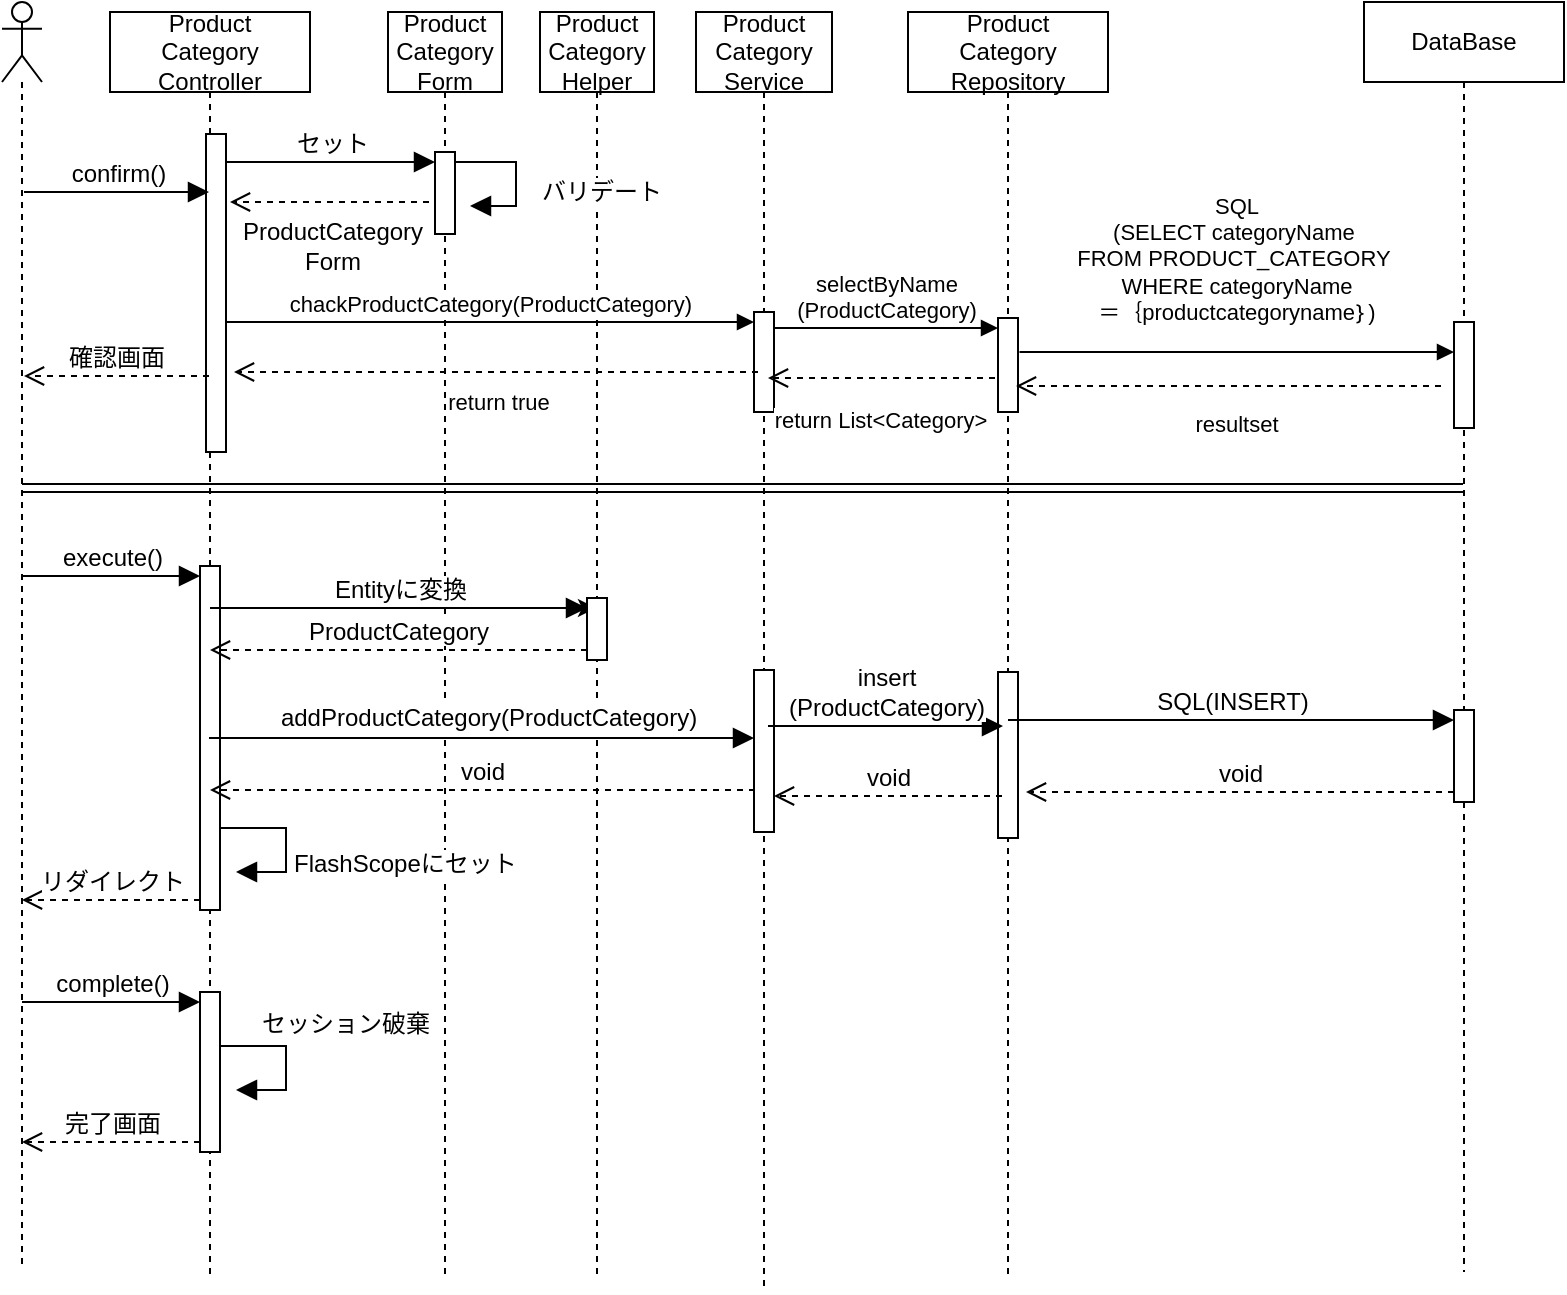 <mxfile>
    <diagram id="l0ba4gm8rq2NGziQEH8P" name="ページ3">
        <mxGraphModel dx="913" dy="419" grid="0" gridSize="10" guides="1" tooltips="1" connect="1" arrows="1" fold="1" page="0" pageScale="1" pageWidth="827" pageHeight="1169" math="0" shadow="0">
            <root>
                <mxCell id="0"/>
                <mxCell id="1" parent="0"/>
                <mxCell id="houy_Up9C2UZ-9tv4yLi-1" value="" style="shape=umlLifeline;perimeter=lifelinePerimeter;whiteSpace=wrap;html=1;container=1;dropTarget=0;collapsible=0;recursiveResize=0;outlineConnect=0;portConstraint=eastwest;newEdgeStyle={&quot;curved&quot;:0,&quot;rounded&quot;:0};participant=umlActor;" parent="1" vertex="1">
                    <mxGeometry x="9" y="10" width="20" height="633" as="geometry"/>
                </mxCell>
                <mxCell id="houy_Up9C2UZ-9tv4yLi-2" value="Product&lt;br&gt;Category&lt;br&gt;&lt;div&gt;Controller&lt;/div&gt;" style="shape=umlLifeline;perimeter=lifelinePerimeter;whiteSpace=wrap;html=1;container=1;dropTarget=0;collapsible=0;recursiveResize=0;outlineConnect=0;portConstraint=eastwest;newEdgeStyle={&quot;curved&quot;:0,&quot;rounded&quot;:0};" parent="1" vertex="1">
                    <mxGeometry x="63" y="15" width="100" height="632" as="geometry"/>
                </mxCell>
                <mxCell id="houy_Up9C2UZ-9tv4yLi-35" value="" style="html=1;points=[[0,0,0,0,5],[0,1,0,0,-5],[1,0,0,0,5],[1,1,0,0,-5]];perimeter=orthogonalPerimeter;outlineConnect=0;targetShapes=umlLifeline;portConstraint=eastwest;newEdgeStyle={&quot;curved&quot;:0,&quot;rounded&quot;:0};" parent="houy_Up9C2UZ-9tv4yLi-2" vertex="1">
                    <mxGeometry x="48" y="61" width="10" height="159" as="geometry"/>
                </mxCell>
                <mxCell id="houy_Up9C2UZ-9tv4yLi-47" value="" style="html=1;points=[[0,0,0,0,5],[0,1,0,0,-5],[1,0,0,0,5],[1,1,0,0,-5]];perimeter=orthogonalPerimeter;outlineConnect=0;targetShapes=umlLifeline;portConstraint=eastwest;newEdgeStyle={&quot;curved&quot;:0,&quot;rounded&quot;:0};" parent="houy_Up9C2UZ-9tv4yLi-2" vertex="1">
                    <mxGeometry x="45" y="277" width="10" height="172" as="geometry"/>
                </mxCell>
                <mxCell id="houy_Up9C2UZ-9tv4yLi-56" value="" style="html=1;points=[[0,0,0,0,5],[0,1,0,0,-5],[1,0,0,0,5],[1,1,0,0,-5]];perimeter=orthogonalPerimeter;outlineConnect=0;targetShapes=umlLifeline;portConstraint=eastwest;newEdgeStyle={&quot;curved&quot;:0,&quot;rounded&quot;:0};" parent="houy_Up9C2UZ-9tv4yLi-2" vertex="1">
                    <mxGeometry x="45" y="490" width="10" height="80" as="geometry"/>
                </mxCell>
                <mxCell id="houy_Up9C2UZ-9tv4yLi-10" value="Product&lt;br&gt;Category&lt;br&gt;&lt;div&gt;Service&lt;/div&gt;" style="shape=umlLifeline;perimeter=lifelinePerimeter;whiteSpace=wrap;html=1;container=1;dropTarget=0;collapsible=0;recursiveResize=0;outlineConnect=0;portConstraint=eastwest;newEdgeStyle={&quot;curved&quot;:0,&quot;rounded&quot;:0};" parent="1" vertex="1">
                    <mxGeometry x="356" y="15" width="68" height="640" as="geometry"/>
                </mxCell>
                <mxCell id="houy_Up9C2UZ-9tv4yLi-53" value="" style="html=1;points=[[0,0,0,0,5],[0,1,0,0,-5],[1,0,0,0,5],[1,1,0,0,-5]];perimeter=orthogonalPerimeter;outlineConnect=0;targetShapes=umlLifeline;portConstraint=eastwest;newEdgeStyle={&quot;curved&quot;:0,&quot;rounded&quot;:0};" parent="houy_Up9C2UZ-9tv4yLi-10" vertex="1">
                    <mxGeometry x="29" y="329" width="10" height="81" as="geometry"/>
                </mxCell>
                <mxCell id="4" value="" style="html=1;points=[[0,0,0,0,5],[0,1,0,0,-5],[1,0,0,0,5],[1,1,0,0,-5]];perimeter=orthogonalPerimeter;outlineConnect=0;targetShapes=umlLifeline;portConstraint=eastwest;newEdgeStyle={&quot;curved&quot;:0,&quot;rounded&quot;:0};" vertex="1" parent="houy_Up9C2UZ-9tv4yLi-10">
                    <mxGeometry x="29" y="150" width="10" height="50" as="geometry"/>
                </mxCell>
                <mxCell id="houy_Up9C2UZ-9tv4yLi-14" value="Product&lt;div&gt;Category&lt;/div&gt;&lt;div&gt;Repository&lt;/div&gt;" style="shape=umlLifeline;perimeter=lifelinePerimeter;whiteSpace=wrap;html=1;container=1;dropTarget=0;collapsible=0;recursiveResize=0;outlineConnect=0;portConstraint=eastwest;newEdgeStyle={&quot;curved&quot;:0,&quot;rounded&quot;:0};" parent="1" vertex="1">
                    <mxGeometry x="462" y="15" width="100" height="634" as="geometry"/>
                </mxCell>
                <mxCell id="7" value="" style="html=1;points=[[0,0,0,0,5],[0,1,0,0,-5],[1,0,0,0,5],[1,1,0,0,-5]];perimeter=orthogonalPerimeter;outlineConnect=0;targetShapes=umlLifeline;portConstraint=eastwest;newEdgeStyle={&quot;curved&quot;:0,&quot;rounded&quot;:0};" vertex="1" parent="houy_Up9C2UZ-9tv4yLi-14">
                    <mxGeometry x="45" y="153" width="10" height="47" as="geometry"/>
                </mxCell>
                <mxCell id="houy_Up9C2UZ-9tv4yLi-62" value="" style="html=1;points=[[0,0,0,0,5],[0,1,0,0,-5],[1,0,0,0,5],[1,1,0,0,-5]];perimeter=orthogonalPerimeter;outlineConnect=0;targetShapes=umlLifeline;portConstraint=eastwest;newEdgeStyle={&quot;curved&quot;:0,&quot;rounded&quot;:0};" parent="houy_Up9C2UZ-9tv4yLi-14" vertex="1">
                    <mxGeometry x="45" y="330" width="10" height="83" as="geometry"/>
                </mxCell>
                <mxCell id="houy_Up9C2UZ-9tv4yLi-22" value="Product&lt;br&gt;Category&lt;br&gt;&lt;div&gt;Form&lt;/div&gt;" style="shape=umlLifeline;perimeter=lifelinePerimeter;whiteSpace=wrap;html=1;container=1;dropTarget=0;collapsible=0;recursiveResize=0;outlineConnect=0;portConstraint=eastwest;newEdgeStyle={&quot;curved&quot;:0,&quot;rounded&quot;:0};" parent="1" vertex="1">
                    <mxGeometry x="202" y="15" width="57" height="632" as="geometry"/>
                </mxCell>
                <mxCell id="houy_Up9C2UZ-9tv4yLi-38" value="" style="html=1;points=[[0,0,0,0,5],[0,1,0,0,-5],[1,0,0,0,5],[1,1,0,0,-5]];perimeter=orthogonalPerimeter;outlineConnect=0;targetShapes=umlLifeline;portConstraint=eastwest;newEdgeStyle={&quot;curved&quot;:0,&quot;rounded&quot;:0};" parent="houy_Up9C2UZ-9tv4yLi-22" vertex="1">
                    <mxGeometry x="23.5" y="70" width="10" height="41" as="geometry"/>
                </mxCell>
                <mxCell id="houy_Up9C2UZ-9tv4yLi-23" value="Product&lt;br&gt;Category&lt;br&gt;&lt;div&gt;Helper&lt;/div&gt;" style="shape=umlLifeline;perimeter=lifelinePerimeter;whiteSpace=wrap;html=1;container=1;dropTarget=0;collapsible=0;recursiveResize=0;outlineConnect=0;portConstraint=eastwest;newEdgeStyle={&quot;curved&quot;:0,&quot;rounded&quot;:0};" parent="1" vertex="1">
                    <mxGeometry x="278" y="15" width="57" height="631" as="geometry"/>
                </mxCell>
                <mxCell id="2" style="edgeStyle=none;html=1;curved=0;rounded=0;exitX=0;exitY=0;exitDx=0;exitDy=5;exitPerimeter=0;" edge="1" parent="houy_Up9C2UZ-9tv4yLi-23" source="houy_Up9C2UZ-9tv4yLi-50" target="houy_Up9C2UZ-9tv4yLi-23">
                    <mxGeometry relative="1" as="geometry"/>
                </mxCell>
                <mxCell id="houy_Up9C2UZ-9tv4yLi-50" value="" style="html=1;points=[[0,0,0,0,5],[0,1,0,0,-5],[1,0,0,0,5],[1,1,0,0,-5]];perimeter=orthogonalPerimeter;outlineConnect=0;targetShapes=umlLifeline;portConstraint=eastwest;newEdgeStyle={&quot;curved&quot;:0,&quot;rounded&quot;:0};" parent="houy_Up9C2UZ-9tv4yLi-23" vertex="1">
                    <mxGeometry x="23.5" y="293" width="10" height="31" as="geometry"/>
                </mxCell>
                <mxCell id="houy_Up9C2UZ-9tv4yLi-33" value="DataBase" style="shape=umlLifeline;perimeter=lifelinePerimeter;whiteSpace=wrap;html=1;container=1;dropTarget=0;collapsible=0;recursiveResize=0;outlineConnect=0;portConstraint=eastwest;newEdgeStyle={&quot;curved&quot;:0,&quot;rounded&quot;:0};" parent="1" vertex="1">
                    <mxGeometry x="690" y="10" width="100" height="635" as="geometry"/>
                </mxCell>
                <mxCell id="houy_Up9C2UZ-9tv4yLi-65" value="" style="html=1;points=[[0,0,0,0,5],[0,1,0,0,-5],[1,0,0,0,5],[1,1,0,0,-5]];perimeter=orthogonalPerimeter;outlineConnect=0;targetShapes=umlLifeline;portConstraint=eastwest;newEdgeStyle={&quot;curved&quot;:0,&quot;rounded&quot;:0};" parent="houy_Up9C2UZ-9tv4yLi-33" vertex="1">
                    <mxGeometry x="45" y="354" width="10" height="46" as="geometry"/>
                </mxCell>
                <mxCell id="10" value="" style="html=1;points=[[0,0,0,0,5],[0,1,0,0,-5],[1,0,0,0,5],[1,1,0,0,-5]];perimeter=orthogonalPerimeter;outlineConnect=0;targetShapes=umlLifeline;portConstraint=eastwest;newEdgeStyle={&quot;curved&quot;:0,&quot;rounded&quot;:0};" vertex="1" parent="houy_Up9C2UZ-9tv4yLi-33">
                    <mxGeometry x="45" y="160" width="10" height="53" as="geometry"/>
                </mxCell>
                <mxCell id="houy_Up9C2UZ-9tv4yLi-36" value="confirm()" style="html=1;verticalAlign=bottom;endArrow=block;curved=0;rounded=0;entryX=0;entryY=0;entryDx=0;entryDy=5;fontSize=12;startSize=8;endSize=8;" parent="1" edge="1">
                    <mxGeometry relative="1" as="geometry">
                        <mxPoint x="20" y="105" as="sourcePoint"/>
                        <mxPoint x="112.5" y="105" as="targetPoint"/>
                    </mxGeometry>
                </mxCell>
                <mxCell id="houy_Up9C2UZ-9tv4yLi-37" value="確認画面" style="html=1;verticalAlign=bottom;endArrow=open;dashed=1;endSize=8;curved=0;rounded=0;exitX=0;exitY=1;exitDx=0;exitDy=-5;fontSize=12;" parent="1" edge="1">
                    <mxGeometry relative="1" as="geometry">
                        <mxPoint x="20" y="197.0" as="targetPoint"/>
                        <mxPoint x="112.5" y="197.0" as="sourcePoint"/>
                    </mxGeometry>
                </mxCell>
                <mxCell id="houy_Up9C2UZ-9tv4yLi-40" value="ProductCategory&lt;div&gt;Form&lt;/div&gt;" style="html=1;verticalAlign=bottom;endArrow=open;dashed=1;endSize=8;curved=0;rounded=0;exitX=0;exitY=1;exitDx=0;exitDy=-5;fontSize=12;" parent="1" edge="1">
                    <mxGeometry x="-0.005" y="39" relative="1" as="geometry">
                        <mxPoint x="123" y="110" as="targetPoint"/>
                        <mxPoint x="222.5" y="110" as="sourcePoint"/>
                        <mxPoint x="1" as="offset"/>
                    </mxGeometry>
                </mxCell>
                <mxCell id="houy_Up9C2UZ-9tv4yLi-39" value="セット" style="html=1;verticalAlign=bottom;endArrow=block;curved=0;rounded=0;entryX=0;entryY=0;entryDx=0;entryDy=5;fontSize=12;startSize=8;endSize=8;" parent="1" source="houy_Up9C2UZ-9tv4yLi-35" target="houy_Up9C2UZ-9tv4yLi-38" edge="1">
                    <mxGeometry relative="1" as="geometry">
                        <mxPoint x="126" y="129" as="sourcePoint"/>
                    </mxGeometry>
                </mxCell>
                <mxCell id="houy_Up9C2UZ-9tv4yLi-42" value="バリデート" style="html=1;align=left;spacingLeft=2;endArrow=block;rounded=0;edgeStyle=orthogonalEdgeStyle;curved=0;rounded=0;fontSize=12;startSize=8;endSize=8;" parent="1" edge="1">
                    <mxGeometry x="0.21" y="9" relative="1" as="geometry">
                        <mxPoint x="235" y="90" as="sourcePoint"/>
                        <Array as="points">
                            <mxPoint x="266" y="90"/>
                            <mxPoint x="266" y="112"/>
                        </Array>
                        <mxPoint x="243" y="112" as="targetPoint"/>
                        <mxPoint as="offset"/>
                    </mxGeometry>
                </mxCell>
                <mxCell id="houy_Up9C2UZ-9tv4yLi-43" value="" style="shape=link;html=1;rounded=0;fontSize=12;startSize=8;endSize=8;curved=1;" parent="1" target="houy_Up9C2UZ-9tv4yLi-33" edge="1">
                    <mxGeometry width="100" relative="1" as="geometry">
                        <mxPoint x="19" y="253" as="sourcePoint"/>
                        <mxPoint x="743.5" y="253" as="targetPoint"/>
                    </mxGeometry>
                </mxCell>
                <mxCell id="houy_Up9C2UZ-9tv4yLi-49" value="リダイレクト" style="html=1;verticalAlign=bottom;endArrow=open;dashed=1;endSize=8;curved=0;rounded=0;exitX=0;exitY=1;exitDx=0;exitDy=-5;fontSize=12;" parent="1" source="houy_Up9C2UZ-9tv4yLi-47" target="houy_Up9C2UZ-9tv4yLi-1" edge="1">
                    <mxGeometry relative="1" as="geometry">
                        <mxPoint x="6" y="697" as="targetPoint"/>
                    </mxGeometry>
                </mxCell>
                <mxCell id="houy_Up9C2UZ-9tv4yLi-48" value="execute()" style="html=1;verticalAlign=bottom;endArrow=block;curved=0;rounded=0;entryX=0;entryY=0;entryDx=0;entryDy=5;fontSize=12;startSize=8;endSize=8;" parent="1" source="houy_Up9C2UZ-9tv4yLi-1" target="houy_Up9C2UZ-9tv4yLi-47" edge="1">
                    <mxGeometry relative="1" as="geometry">
                        <mxPoint x="45" y="616" as="sourcePoint"/>
                    </mxGeometry>
                </mxCell>
                <mxCell id="houy_Up9C2UZ-9tv4yLi-51" value="Entityに変換" style="html=1;verticalAlign=bottom;endArrow=block;curved=0;rounded=0;entryX=0;entryY=0;entryDx=0;entryDy=5;fontSize=12;startSize=8;endSize=8;" parent="1" source="houy_Up9C2UZ-9tv4yLi-2" target="houy_Up9C2UZ-9tv4yLi-50" edge="1">
                    <mxGeometry relative="1" as="geometry">
                        <mxPoint x="230" y="627" as="sourcePoint"/>
                    </mxGeometry>
                </mxCell>
                <mxCell id="houy_Up9C2UZ-9tv4yLi-52" value="ProductCategory" style="html=1;verticalAlign=bottom;endArrow=open;dashed=1;endSize=8;curved=0;rounded=0;exitX=0;exitY=1;exitDx=0;exitDy=-5;fontSize=12;" parent="1" source="houy_Up9C2UZ-9tv4yLi-50" target="houy_Up9C2UZ-9tv4yLi-2" edge="1">
                    <mxGeometry relative="1" as="geometry">
                        <mxPoint x="230" y="697" as="targetPoint"/>
                    </mxGeometry>
                </mxCell>
                <mxCell id="houy_Up9C2UZ-9tv4yLi-54" value="&lt;br&gt;&lt;div&gt;&lt;br&gt;&lt;/div&gt;" style="html=1;verticalAlign=bottom;endArrow=block;curved=0;rounded=0;entryX=0;entryY=0;entryDx=0;entryDy=5;fontSize=12;startSize=8;endSize=8;" parent="1" edge="1">
                    <mxGeometry relative="1" as="geometry">
                        <mxPoint x="112.5" y="378" as="sourcePoint"/>
                        <mxPoint x="385" y="378" as="targetPoint"/>
                    </mxGeometry>
                </mxCell>
                <mxCell id="houy_Up9C2UZ-9tv4yLi-61" value="addProductCategory(ProductCategory)" style="edgeLabel;html=1;align=center;verticalAlign=middle;resizable=0;points=[];fontSize=12;" parent="houy_Up9C2UZ-9tv4yLi-54" vertex="1" connectable="0">
                    <mxGeometry x="0.004" y="8" relative="1" as="geometry">
                        <mxPoint x="2" y="-2" as="offset"/>
                    </mxGeometry>
                </mxCell>
                <mxCell id="houy_Up9C2UZ-9tv4yLi-55" value="void" style="html=1;verticalAlign=bottom;endArrow=open;dashed=1;endSize=8;curved=0;rounded=0;exitX=0;exitY=1;exitDx=0;exitDy=-5;fontSize=12;" parent="1" edge="1">
                    <mxGeometry relative="1" as="geometry">
                        <mxPoint x="113" y="404" as="targetPoint"/>
                        <mxPoint x="385.5" y="404" as="sourcePoint"/>
                    </mxGeometry>
                </mxCell>
                <mxCell id="houy_Up9C2UZ-9tv4yLi-57" value="complete()" style="html=1;verticalAlign=bottom;endArrow=block;curved=0;rounded=0;entryX=0;entryY=0;entryDx=0;entryDy=5;fontSize=12;startSize=8;endSize=8;" parent="1" source="houy_Up9C2UZ-9tv4yLi-1" target="houy_Up9C2UZ-9tv4yLi-56" edge="1">
                    <mxGeometry relative="1" as="geometry">
                        <mxPoint x="38" y="839" as="sourcePoint"/>
                    </mxGeometry>
                </mxCell>
                <mxCell id="houy_Up9C2UZ-9tv4yLi-58" value="完了画面" style="html=1;verticalAlign=bottom;endArrow=open;dashed=1;endSize=8;curved=0;rounded=0;exitX=0;exitY=1;exitDx=0;exitDy=-5;fontSize=12;" parent="1" source="houy_Up9C2UZ-9tv4yLi-56" target="houy_Up9C2UZ-9tv4yLi-1" edge="1">
                    <mxGeometry relative="1" as="geometry">
                        <mxPoint x="38" y="909" as="targetPoint"/>
                    </mxGeometry>
                </mxCell>
                <mxCell id="houy_Up9C2UZ-9tv4yLi-60" value="セッション破棄" style="html=1;align=left;spacingLeft=2;endArrow=block;rounded=0;edgeStyle=orthogonalEdgeStyle;curved=0;rounded=0;fontSize=12;startSize=8;endSize=8;" parent="1" edge="1">
                    <mxGeometry x="-0.575" y="11" relative="1" as="geometry">
                        <mxPoint x="118" y="532" as="sourcePoint"/>
                        <Array as="points">
                            <mxPoint x="121" y="532"/>
                            <mxPoint x="151" y="532"/>
                            <mxPoint x="151" y="554"/>
                        </Array>
                        <mxPoint x="126" y="554" as="targetPoint"/>
                        <mxPoint as="offset"/>
                    </mxGeometry>
                </mxCell>
                <mxCell id="houy_Up9C2UZ-9tv4yLi-63" value="insert&lt;div&gt;(ProductCategory)&lt;/div&gt;" style="html=1;verticalAlign=bottom;endArrow=block;curved=0;rounded=0;entryX=0;entryY=0;entryDx=0;entryDy=5;fontSize=12;startSize=8;endSize=8;" parent="1" edge="1">
                    <mxGeometry x="0.004" relative="1" as="geometry">
                        <mxPoint x="392" y="372" as="sourcePoint"/>
                        <mxPoint x="509.5" y="372" as="targetPoint"/>
                        <mxPoint as="offset"/>
                    </mxGeometry>
                </mxCell>
                <mxCell id="houy_Up9C2UZ-9tv4yLi-64" value="void" style="html=1;verticalAlign=bottom;endArrow=open;dashed=1;endSize=8;curved=0;rounded=0;fontSize=12;" parent="1" target="houy_Up9C2UZ-9tv4yLi-53" edge="1">
                    <mxGeometry relative="1" as="geometry">
                        <mxPoint x="392.75" y="410" as="targetPoint"/>
                        <mxPoint x="509" y="407" as="sourcePoint"/>
                    </mxGeometry>
                </mxCell>
                <mxCell id="houy_Up9C2UZ-9tv4yLi-67" value="void" style="html=1;verticalAlign=bottom;endArrow=open;dashed=1;endSize=8;curved=0;rounded=0;exitX=0;exitY=1;exitDx=0;exitDy=-5;fontSize=12;" parent="1" source="houy_Up9C2UZ-9tv4yLi-65" edge="1">
                    <mxGeometry relative="1" as="geometry">
                        <mxPoint x="521" y="405" as="targetPoint"/>
                    </mxGeometry>
                </mxCell>
                <mxCell id="houy_Up9C2UZ-9tv4yLi-66" value="SQL(INSERT)" style="html=1;verticalAlign=bottom;endArrow=block;curved=0;rounded=0;entryX=0;entryY=0;entryDx=0;entryDy=5;fontSize=12;startSize=8;endSize=8;" parent="1" source="houy_Up9C2UZ-9tv4yLi-14" target="houy_Up9C2UZ-9tv4yLi-65" edge="1">
                    <mxGeometry relative="1" as="geometry">
                        <mxPoint x="642" y="390" as="sourcePoint"/>
                    </mxGeometry>
                </mxCell>
                <mxCell id="KnMoUPqx_zOF8DZG7F0--1" value="FlashScopeにセット" style="html=1;align=left;spacingLeft=2;endArrow=block;rounded=0;edgeStyle=orthogonalEdgeStyle;curved=0;rounded=0;fontSize=12;startSize=8;endSize=8;" parent="1" edge="1">
                    <mxGeometry x="0.275" relative="1" as="geometry">
                        <mxPoint x="118" y="423" as="sourcePoint"/>
                        <Array as="points">
                            <mxPoint x="121" y="423"/>
                            <mxPoint x="151" y="423"/>
                            <mxPoint x="151" y="445"/>
                        </Array>
                        <mxPoint x="126" y="445" as="targetPoint"/>
                        <mxPoint as="offset"/>
                    </mxGeometry>
                </mxCell>
                <mxCell id="5" value="chackProductCategory(ProductCategory)" style="html=1;verticalAlign=bottom;endArrow=block;curved=0;rounded=0;entryX=0;entryY=0;entryDx=0;entryDy=5;" edge="1" target="4" parent="1" source="houy_Up9C2UZ-9tv4yLi-35">
                    <mxGeometry relative="1" as="geometry">
                        <mxPoint x="315" y="90" as="sourcePoint"/>
                    </mxGeometry>
                </mxCell>
                <mxCell id="6" value="return true" style="html=1;verticalAlign=bottom;endArrow=open;dashed=1;endSize=8;curved=0;rounded=0;exitX=0;exitY=1;exitDx=0;exitDy=-5;" edge="1" parent="1">
                    <mxGeometry x="-0.008" y="24" relative="1" as="geometry">
                        <mxPoint x="125" y="195" as="targetPoint"/>
                        <mxPoint x="387" y="195" as="sourcePoint"/>
                        <mxPoint as="offset"/>
                    </mxGeometry>
                </mxCell>
                <mxCell id="8" value="selectByName&lt;div&gt;(ProductCategory)&lt;/div&gt;" style="html=1;verticalAlign=bottom;endArrow=block;curved=0;rounded=0;entryX=0;entryY=0;entryDx=0;entryDy=5;" edge="1" target="7" parent="1" source="4">
                    <mxGeometry relative="1" as="geometry">
                        <mxPoint x="389.5" y="91" as="sourcePoint"/>
                    </mxGeometry>
                </mxCell>
                <mxCell id="9" value="return List&amp;lt;Category&amp;gt;" style="html=1;verticalAlign=bottom;endArrow=open;dashed=1;endSize=8;curved=0;rounded=0;exitX=0;exitY=1;exitDx=0;exitDy=-5;" edge="1" parent="1">
                    <mxGeometry x="0.022" y="30" relative="1" as="geometry">
                        <mxPoint x="392" y="198" as="targetPoint"/>
                        <mxPoint x="505.5" y="198" as="sourcePoint"/>
                        <mxPoint as="offset"/>
                    </mxGeometry>
                </mxCell>
                <mxCell id="12" value="resultset" style="html=1;verticalAlign=bottom;endArrow=open;dashed=1;endSize=8;curved=0;rounded=0;exitX=0;exitY=1;exitDx=0;exitDy=-5;" edge="1" parent="1">
                    <mxGeometry x="-0.035" y="28" relative="1" as="geometry">
                        <mxPoint x="516" y="202" as="targetPoint"/>
                        <mxPoint x="728.5" y="202" as="sourcePoint"/>
                        <mxPoint as="offset"/>
                    </mxGeometry>
                </mxCell>
                <mxCell id="11" value="SQL&lt;div&gt;(SELECT categoryName&amp;nbsp;&lt;/div&gt;&lt;div&gt;FROM PRODUCT_CATEGORY&amp;nbsp;&lt;/div&gt;&lt;div&gt;WHERE categoryName&lt;/div&gt;&lt;div&gt;＝｛productcategoryname｝)&lt;/div&gt;" style="html=1;verticalAlign=bottom;endArrow=block;curved=0;rounded=0;" edge="1" target="10" parent="1">
                    <mxGeometry y="11" relative="1" as="geometry">
                        <mxPoint x="517.75" y="185" as="sourcePoint"/>
                        <mxPoint x="693" y="187" as="targetPoint"/>
                        <mxPoint as="offset"/>
                    </mxGeometry>
                </mxCell>
            </root>
        </mxGraphModel>
    </diagram>
</mxfile>